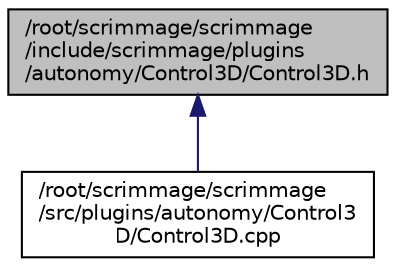 digraph "/root/scrimmage/scrimmage/include/scrimmage/plugins/autonomy/Control3D/Control3D.h"
{
 // LATEX_PDF_SIZE
  edge [fontname="Helvetica",fontsize="10",labelfontname="Helvetica",labelfontsize="10"];
  node [fontname="Helvetica",fontsize="10",shape=record];
  Node1 [label="/root/scrimmage/scrimmage\l/include/scrimmage/plugins\l/autonomy/Control3D/Control3D.h",height=0.2,width=0.4,color="black", fillcolor="grey75", style="filled", fontcolor="black",tooltip="Brief file description."];
  Node1 -> Node2 [dir="back",color="midnightblue",fontsize="10",style="solid",fontname="Helvetica"];
  Node2 [label="/root/scrimmage/scrimmage\l/src/plugins/autonomy/Control3\lD/Control3D.cpp",height=0.2,width=0.4,color="black", fillcolor="white", style="filled",URL="$Control3D_8cpp.html",tooltip="Brief file description."];
}

